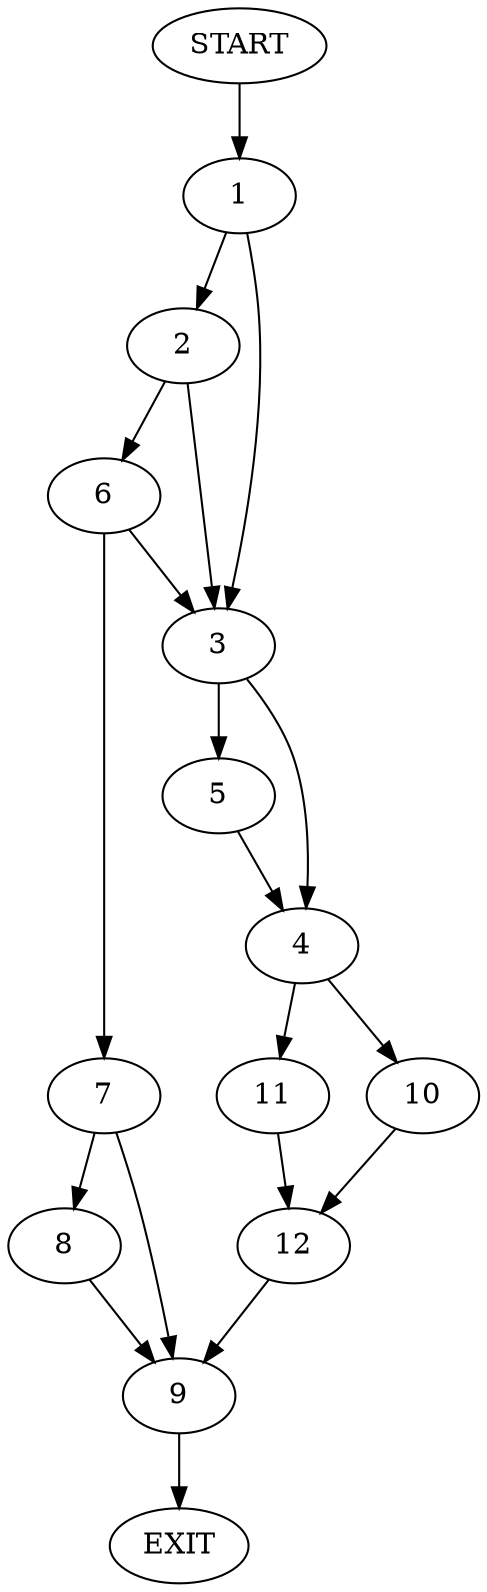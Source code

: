 digraph {
0 [label="START"];
1;
2;
3;
4;
5;
6;
7;
8;
9;
10;
11;
12;
13 [label="EXIT"];
0 -> 1;
1 -> 2;
1 -> 3;
3 -> 4;
3 -> 5;
2 -> 3;
2 -> 6;
6 -> 7;
6 -> 3;
7 -> 8;
7 -> 9;
4 -> 10;
4 -> 11;
5 -> 4;
10 -> 12;
11 -> 12;
12 -> 9;
9 -> 13;
8 -> 9;
}